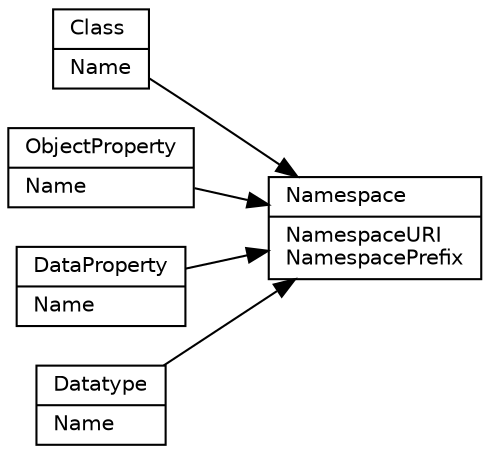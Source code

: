 digraph G {
  edge [fontname = "Helvetica", fontsize = 10, dir = forward];
  node [fontname = "Helvetica", fontsize = 10, width = 0, height = 0];
  rankdir = LR;

  node [shape=record];
  
  Namespace [label="\N\l|NamespaceURI\lNamespacePrefix\l"];

  Class [label="\N\l|Name\l"];
  Class -> Namespace;

  ObjectProperty [label="\N\l|Name\l"];
  ObjectProperty -> Namespace;
                          
  DataProperty [label="\N\l|Name\l"];
  DataProperty -> Namespace;
  
  Datatype [label="\N\l|Name\l"];
  Datatype -> Namespace;
  
}
